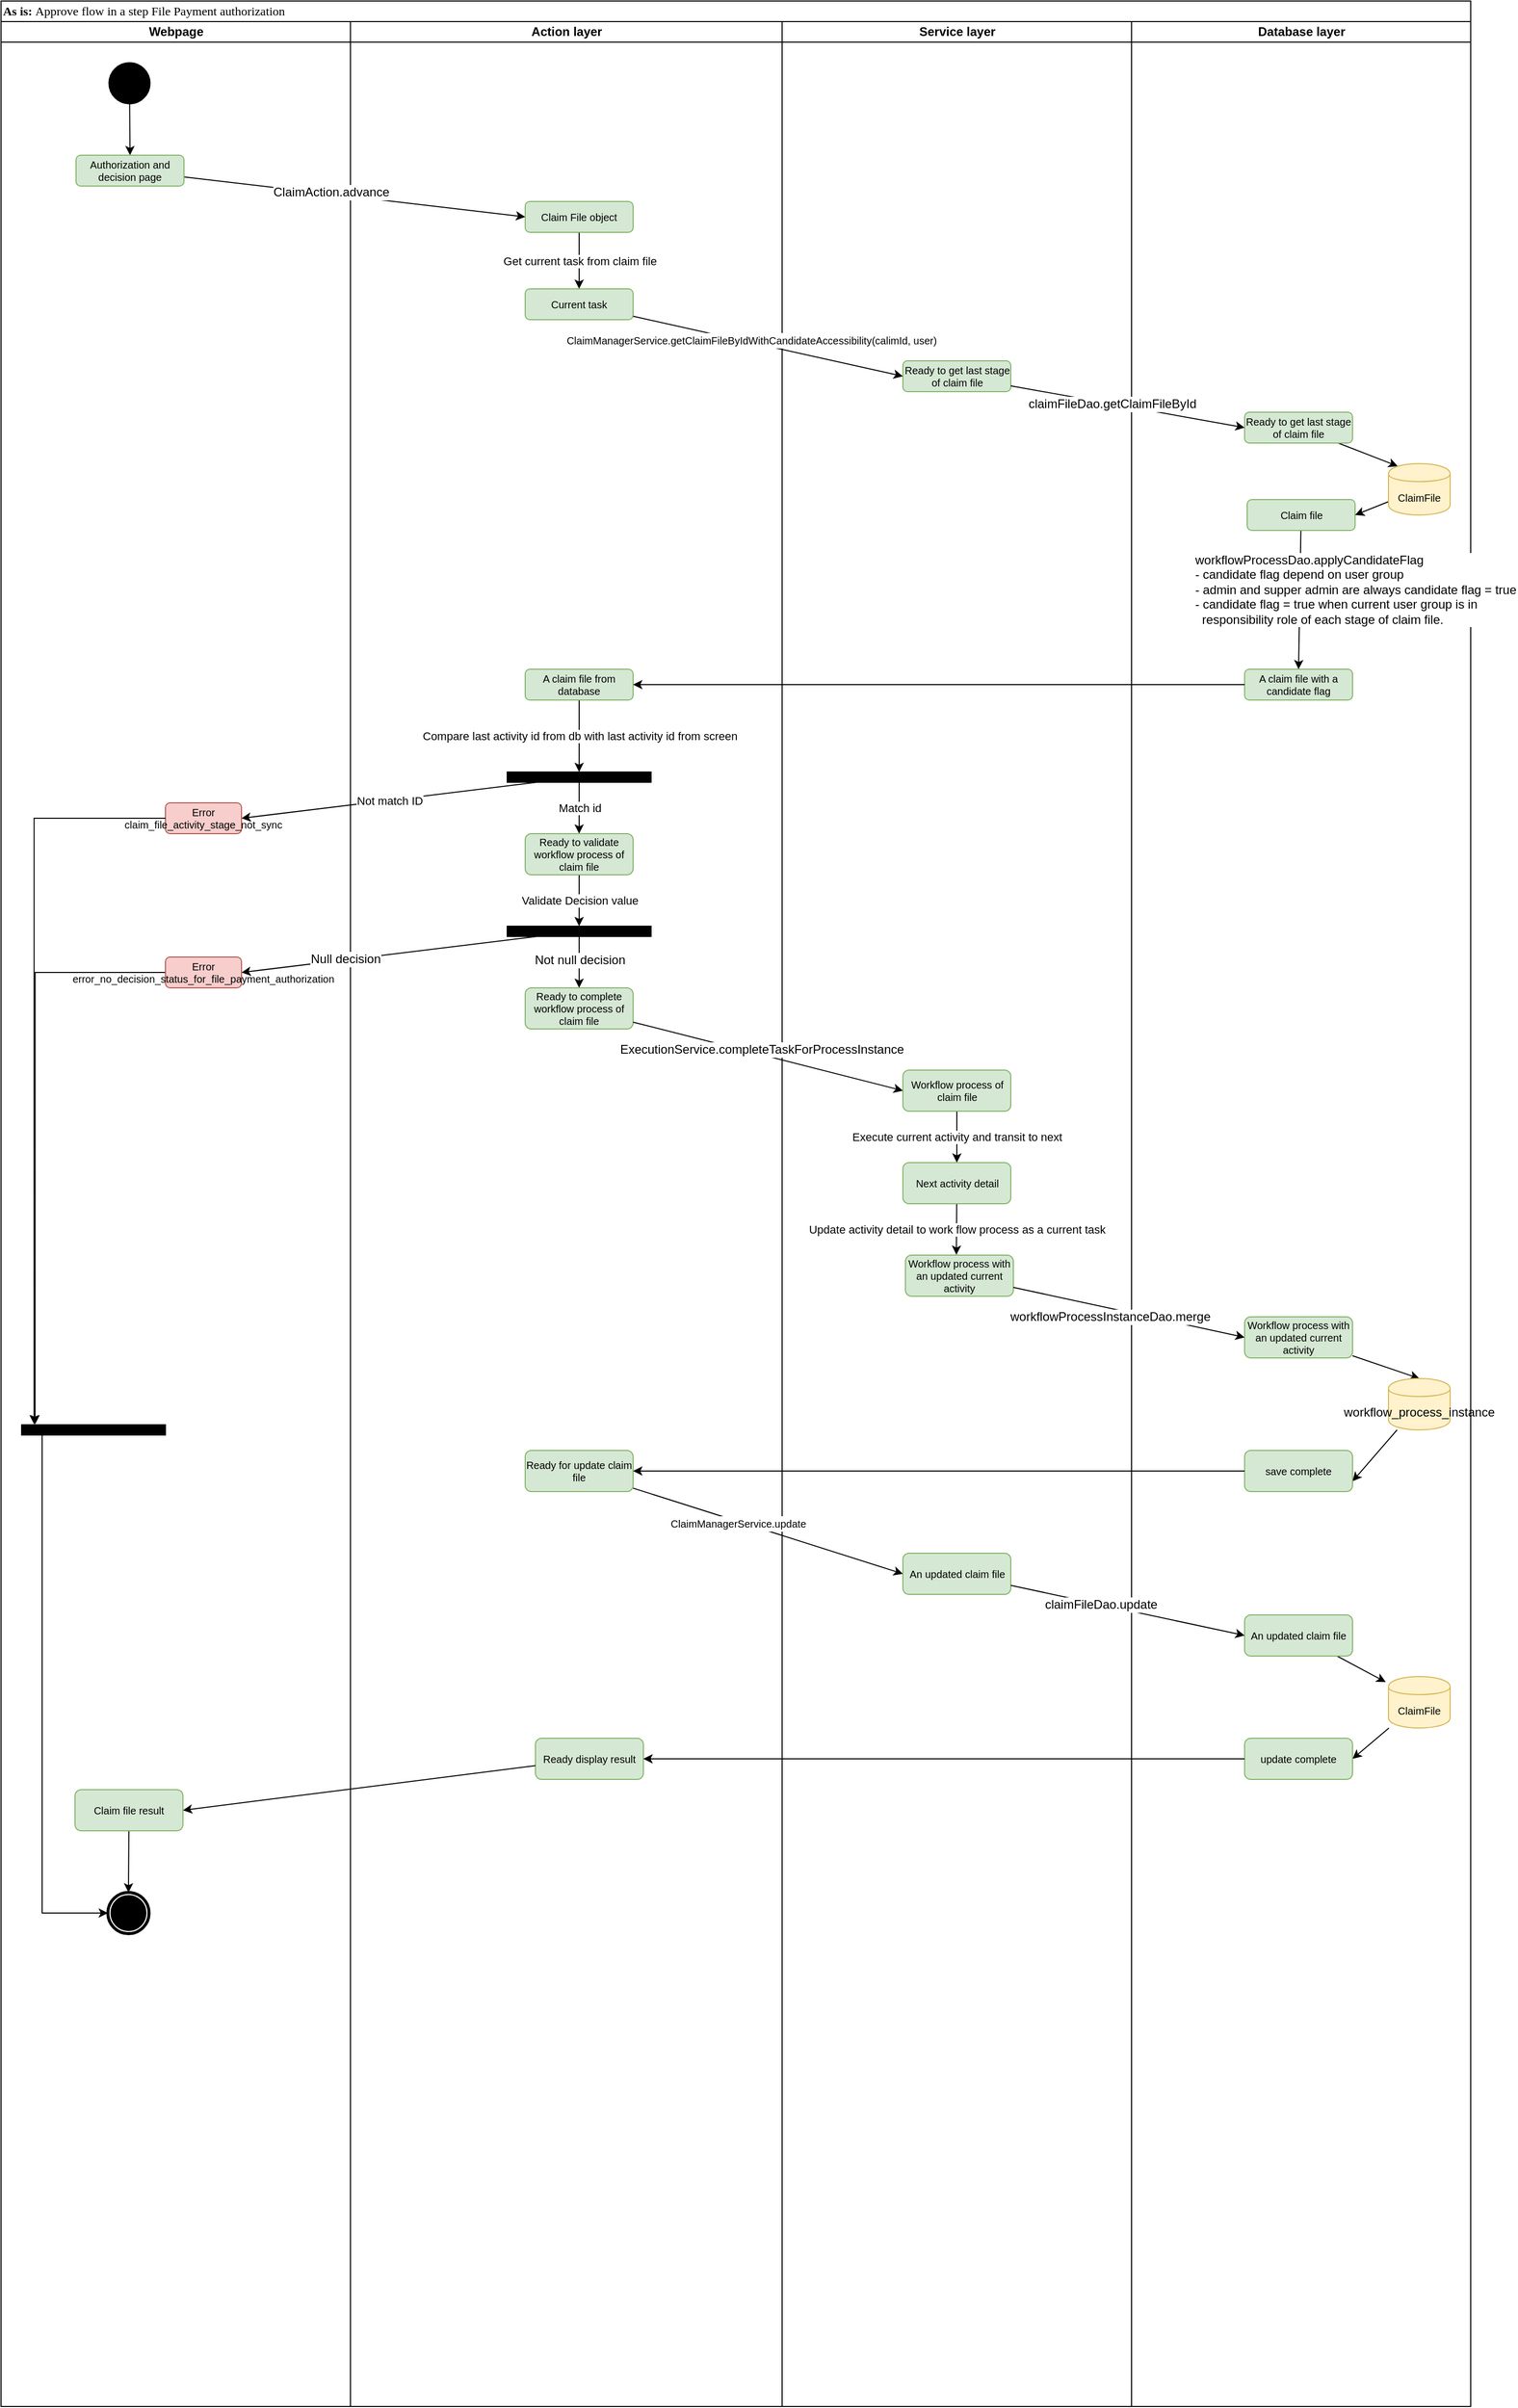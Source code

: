 <mxfile version="11.3.1" type="github" pages="1"><diagram name="Page-1" id="0783ab3e-0a74-02c8-0abd-f7b4e66b4bec"><mxGraphModel dx="1875" dy="1008" grid="1" gridSize="10" guides="1" tooltips="1" connect="1" arrows="1" fold="1" page="1" pageScale="1" pageWidth="850" pageHeight="1100" background="#ffffff" math="0" shadow="0"><root><mxCell id="0"/><mxCell id="1" parent="0"/><mxCell id="1c1d494c118603dd-1" value="As is: &lt;span style=&quot;font-weight: 400&quot;&gt;Approve flow in a step File Payment authorization&lt;/span&gt;" style="swimlane;html=1;childLayout=stackLayout;startSize=20;rounded=0;shadow=0;comic=0;labelBackgroundColor=none;strokeColor=#000000;strokeWidth=1;fillColor=#ffffff;fontFamily=Verdana;fontSize=12;fontColor=#000000;align=left;" parent="1" vertex="1"><mxGeometry x="40" y="30" width="1430" height="2340" as="geometry"/></mxCell><mxCell id="1c1d494c118603dd-2" value="Webpage" style="swimlane;html=1;startSize=20;" parent="1c1d494c118603dd-1" vertex="1"><mxGeometry y="20" width="340" height="2320" as="geometry"/></mxCell><mxCell id="o6uYyF3r6FIAQzFePDf1-14" style="edgeStyle=none;rounded=0;orthogonalLoop=1;jettySize=auto;html=1;entryX=0.5;entryY=0;entryDx=0;entryDy=0;fontSize=10;" parent="1c1d494c118603dd-2" source="60571a20871a0731-4" edge="1"><mxGeometry relative="1" as="geometry"><mxPoint x="125.5" y="130" as="targetPoint"/></mxGeometry></mxCell><mxCell id="60571a20871a0731-4" value="" style="ellipse;whiteSpace=wrap;html=1;rounded=0;shadow=0;comic=0;labelBackgroundColor=none;strokeColor=#000000;strokeWidth=1;fillColor=#000000;fontFamily=Verdana;fontSize=12;fontColor=#000000;align=center;" parent="1c1d494c118603dd-2" vertex="1"><mxGeometry x="105" y="40" width="40" height="40" as="geometry"/></mxCell><mxCell id="o6uYyF3r6FIAQzFePDf1-150" value="" style="shape=mxgraph.bpmn.shape;html=1;verticalLabelPosition=bottom;labelBackgroundColor=#ffffff;verticalAlign=top;perimeter=ellipsePerimeter;outline=end;symbol=terminate;rounded=0;shadow=0;comic=0;strokeColor=#000000;strokeWidth=1;fillColor=#ffffff;fontFamily=Verdana;fontSize=12;fontColor=#000000;align=center;" parent="1c1d494c118603dd-2" vertex="1"><mxGeometry x="104" y="1820" width="40" height="40" as="geometry"/></mxCell><mxCell id="okeoiEEO0DwhEaPH8ZXu-27" value="Error&lt;br&gt;claim_file_activity_stage_not_sync" style="rounded=1;whiteSpace=wrap;html=1;fillColor=#f8cecc;strokeColor=#b85450;fontSize=10;" parent="1c1d494c118603dd-2" vertex="1"><mxGeometry x="160" y="760" width="74" height="30" as="geometry"/></mxCell><mxCell id="eWF3iLJfMrCJOtq91uZB-3" style="edgeStyle=orthogonalEdgeStyle;rounded=0;orthogonalLoop=1;jettySize=auto;html=1;entryX=0.094;entryY=-0.043;entryDx=0;entryDy=0;entryPerimeter=0;" edge="1" parent="1c1d494c118603dd-2" source="okeoiEEO0DwhEaPH8ZXu-33" target="eWF3iLJfMrCJOtq91uZB-1"><mxGeometry relative="1" as="geometry"><Array as="points"><mxPoint x="33" y="925"/></Array></mxGeometry></mxCell><mxCell id="okeoiEEO0DwhEaPH8ZXu-33" value="Error&lt;br&gt;error_no_decision_status_for_file_payment_authorization" style="rounded=1;whiteSpace=wrap;html=1;fillColor=#f8cecc;strokeColor=#b85450;fontSize=10;" parent="1c1d494c118603dd-2" vertex="1"><mxGeometry x="160" y="910" width="74" height="30" as="geometry"/></mxCell><mxCell id="okeoiEEO0DwhEaPH8ZXu-167" style="edgeStyle=none;rounded=0;orthogonalLoop=1;jettySize=auto;html=1;entryX=0.5;entryY=0;entryDx=0;entryDy=0;" parent="1c1d494c118603dd-2" source="okeoiEEO0DwhEaPH8ZXu-165" target="o6uYyF3r6FIAQzFePDf1-150" edge="1"><mxGeometry relative="1" as="geometry"/></mxCell><mxCell id="okeoiEEO0DwhEaPH8ZXu-165" value="Claim file result" style="rounded=1;whiteSpace=wrap;html=1;fillColor=#d5e8d4;strokeColor=#82b366;fontSize=10;" parent="1c1d494c118603dd-2" vertex="1"><mxGeometry x="72" y="1720" width="105" height="40" as="geometry"/></mxCell><mxCell id="eWF3iLJfMrCJOtq91uZB-4" style="edgeStyle=orthogonalEdgeStyle;rounded=0;orthogonalLoop=1;jettySize=auto;html=1;entryX=0;entryY=0.5;entryDx=0;entryDy=0;" edge="1" parent="1c1d494c118603dd-2" source="eWF3iLJfMrCJOtq91uZB-1" target="o6uYyF3r6FIAQzFePDf1-150"><mxGeometry relative="1" as="geometry"><Array as="points"><mxPoint x="40" y="1840"/></Array></mxGeometry></mxCell><mxCell id="eWF3iLJfMrCJOtq91uZB-1" value="" style="rounded=0;whiteSpace=wrap;html=1;fillColor=#000000;" vertex="1" parent="1c1d494c118603dd-2"><mxGeometry x="20" y="1365" width="140" height="10" as="geometry"/></mxCell><mxCell id="eWF3iLJfMrCJOtq91uZB-2" style="edgeStyle=orthogonalEdgeStyle;rounded=0;orthogonalLoop=1;jettySize=auto;html=1;entryX=0.087;entryY=-0.043;entryDx=0;entryDy=0;entryPerimeter=0;" edge="1" parent="1c1d494c118603dd-2" source="okeoiEEO0DwhEaPH8ZXu-27" target="eWF3iLJfMrCJOtq91uZB-1"><mxGeometry relative="1" as="geometry"><mxPoint x="30" y="1360" as="targetPoint"/><Array as="points"><mxPoint x="32" y="775"/></Array></mxGeometry></mxCell><mxCell id="1c1d494c118603dd-3" value="Action layer" style="swimlane;html=1;startSize=20;align=center;" parent="1c1d494c118603dd-1" vertex="1"><mxGeometry x="340" y="20" width="420" height="2320" as="geometry"/></mxCell><mxCell id="okeoiEEO0DwhEaPH8ZXu-6" value="Get current task from claim file" style="edgeStyle=none;rounded=0;orthogonalLoop=1;jettySize=auto;html=1;entryX=0.5;entryY=0;entryDx=0;entryDy=0;" parent="1c1d494c118603dd-3" source="okeoiEEO0DwhEaPH8ZXu-2" target="okeoiEEO0DwhEaPH8ZXu-5" edge="1"><mxGeometry relative="1" as="geometry"/></mxCell><mxCell id="okeoiEEO0DwhEaPH8ZXu-2" value="Claim File object" style="rounded=1;whiteSpace=wrap;html=1;fillColor=#d5e8d4;strokeColor=#82b366;fontSize=10;" parent="1c1d494c118603dd-3" vertex="1"><mxGeometry x="170" y="175" width="105" height="30" as="geometry"/></mxCell><mxCell id="okeoiEEO0DwhEaPH8ZXu-5" value="Current task" style="rounded=1;whiteSpace=wrap;html=1;fillColor=#d5e8d4;strokeColor=#82b366;fontSize=10;" parent="1c1d494c118603dd-3" vertex="1"><mxGeometry x="170" y="260" width="105" height="30" as="geometry"/></mxCell><mxCell id="okeoiEEO0DwhEaPH8ZXu-26" value="Compare last activity id from db with last activity id from screen" style="edgeStyle=none;rounded=0;orthogonalLoop=1;jettySize=auto;html=1;entryX=0.5;entryY=0;entryDx=0;entryDy=0;" parent="1c1d494c118603dd-3" source="okeoiEEO0DwhEaPH8ZXu-23" target="okeoiEEO0DwhEaPH8ZXu-25" edge="1"><mxGeometry relative="1" as="geometry"/></mxCell><mxCell id="okeoiEEO0DwhEaPH8ZXu-23" value="A claim file from database" style="rounded=1;whiteSpace=wrap;html=1;fillColor=#d5e8d4;strokeColor=#82b366;fontSize=10;" parent="1c1d494c118603dd-3" vertex="1"><mxGeometry x="170" y="630" width="105" height="30" as="geometry"/></mxCell><mxCell id="okeoiEEO0DwhEaPH8ZXu-30" value="Match id" style="edgeStyle=none;rounded=0;orthogonalLoop=1;jettySize=auto;html=1;entryX=0.5;entryY=0;entryDx=0;entryDy=0;" parent="1c1d494c118603dd-3" source="okeoiEEO0DwhEaPH8ZXu-25" target="okeoiEEO0DwhEaPH8ZXu-29" edge="1"><mxGeometry relative="1" as="geometry"/></mxCell><mxCell id="okeoiEEO0DwhEaPH8ZXu-25" value="" style="rounded=0;whiteSpace=wrap;html=1;fillColor=#000000;" parent="1c1d494c118603dd-3" vertex="1"><mxGeometry x="152.5" y="730" width="140" height="10" as="geometry"/></mxCell><mxCell id="okeoiEEO0DwhEaPH8ZXu-32" value="Validate Decision value" style="edgeStyle=none;rounded=0;orthogonalLoop=1;jettySize=auto;html=1;entryX=0.5;entryY=0;entryDx=0;entryDy=0;" parent="1c1d494c118603dd-3" source="okeoiEEO0DwhEaPH8ZXu-29" target="okeoiEEO0DwhEaPH8ZXu-31" edge="1"><mxGeometry relative="1" as="geometry"/></mxCell><mxCell id="okeoiEEO0DwhEaPH8ZXu-29" value="Ready to validate workflow process of claim file" style="rounded=1;whiteSpace=wrap;html=1;fillColor=#d5e8d4;strokeColor=#82b366;fontSize=10;" parent="1c1d494c118603dd-3" vertex="1"><mxGeometry x="170" y="790" width="105" height="40" as="geometry"/></mxCell><mxCell id="okeoiEEO0DwhEaPH8ZXu-38" style="edgeStyle=none;rounded=0;orthogonalLoop=1;jettySize=auto;html=1;entryX=0.5;entryY=0;entryDx=0;entryDy=0;" parent="1c1d494c118603dd-3" source="okeoiEEO0DwhEaPH8ZXu-31" target="okeoiEEO0DwhEaPH8ZXu-37" edge="1"><mxGeometry relative="1" as="geometry"/></mxCell><mxCell id="okeoiEEO0DwhEaPH8ZXu-39" value="Not null decision" style="text;html=1;resizable=0;points=[];align=center;verticalAlign=middle;labelBackgroundColor=#ffffff;" parent="okeoiEEO0DwhEaPH8ZXu-38" vertex="1" connectable="0"><mxGeometry x="-0.456" relative="1" as="geometry"><mxPoint y="9" as="offset"/></mxGeometry></mxCell><mxCell id="okeoiEEO0DwhEaPH8ZXu-31" value="" style="rounded=0;whiteSpace=wrap;html=1;fillColor=#000000;" parent="1c1d494c118603dd-3" vertex="1"><mxGeometry x="152.5" y="880" width="140" height="10" as="geometry"/></mxCell><mxCell id="okeoiEEO0DwhEaPH8ZXu-37" value="Ready to complete workflow process of claim file" style="rounded=1;whiteSpace=wrap;html=1;fillColor=#d5e8d4;strokeColor=#82b366;fontSize=10;" parent="1c1d494c118603dd-3" vertex="1"><mxGeometry x="170" y="940" width="105" height="40" as="geometry"/></mxCell><mxCell id="okeoiEEO0DwhEaPH8ZXu-149" value="Ready for update claim file" style="rounded=1;whiteSpace=wrap;html=1;fillColor=#d5e8d4;strokeColor=#82b366;fontSize=10;" parent="1c1d494c118603dd-3" vertex="1"><mxGeometry x="170" y="1390" width="105" height="40" as="geometry"/></mxCell><mxCell id="okeoiEEO0DwhEaPH8ZXu-163" value="Ready display result" style="rounded=1;whiteSpace=wrap;html=1;fillColor=#d5e8d4;strokeColor=#82b366;fontSize=10;" parent="1c1d494c118603dd-3" vertex="1"><mxGeometry x="180" y="1670" width="105" height="40" as="geometry"/></mxCell><mxCell id="1c1d494c118603dd-4" value="Service layer" style="swimlane;html=1;startSize=20;" parent="1c1d494c118603dd-1" vertex="1"><mxGeometry x="760" y="20" width="340" height="2320" as="geometry"/></mxCell><mxCell id="okeoiEEO0DwhEaPH8ZXu-7" value="Ready to get last stage of claim file" style="rounded=1;whiteSpace=wrap;html=1;fillColor=#d5e8d4;strokeColor=#82b366;fontSize=10;" parent="1c1d494c118603dd-4" vertex="1"><mxGeometry x="117.5" y="330" width="105" height="30" as="geometry"/></mxCell><mxCell id="okeoiEEO0DwhEaPH8ZXu-90" value="Execute current activity and transit to next" style="edgeStyle=none;rounded=0;orthogonalLoop=1;jettySize=auto;html=1;entryX=0.5;entryY=0;entryDx=0;entryDy=0;" parent="1c1d494c118603dd-4" source="okeoiEEO0DwhEaPH8ZXu-42" target="okeoiEEO0DwhEaPH8ZXu-89" edge="1"><mxGeometry relative="1" as="geometry"/></mxCell><mxCell id="okeoiEEO0DwhEaPH8ZXu-42" value="Workflow process of claim file" style="rounded=1;whiteSpace=wrap;html=1;fillColor=#d5e8d4;strokeColor=#82b366;fontSize=10;" parent="1c1d494c118603dd-4" vertex="1"><mxGeometry x="117.5" y="1020" width="105" height="40" as="geometry"/></mxCell><mxCell id="okeoiEEO0DwhEaPH8ZXu-92" value="Update activity detail to work flow process as a current task" style="edgeStyle=none;rounded=0;orthogonalLoop=1;jettySize=auto;html=1;entryX=0.472;entryY=-0.008;entryDx=0;entryDy=0;entryPerimeter=0;" parent="1c1d494c118603dd-4" source="okeoiEEO0DwhEaPH8ZXu-89" target="okeoiEEO0DwhEaPH8ZXu-91" edge="1"><mxGeometry relative="1" as="geometry"/></mxCell><mxCell id="okeoiEEO0DwhEaPH8ZXu-89" value="Next activity detail" style="rounded=1;whiteSpace=wrap;html=1;fillColor=#d5e8d4;strokeColor=#82b366;fontSize=10;" parent="1c1d494c118603dd-4" vertex="1"><mxGeometry x="117.5" y="1110" width="105" height="40" as="geometry"/></mxCell><mxCell id="okeoiEEO0DwhEaPH8ZXu-91" value="Workflow process with an updated current activity" style="rounded=1;whiteSpace=wrap;html=1;fillColor=#d5e8d4;strokeColor=#82b366;fontSize=10;" parent="1c1d494c118603dd-4" vertex="1"><mxGeometry x="120" y="1200" width="105" height="40" as="geometry"/></mxCell><mxCell id="okeoiEEO0DwhEaPH8ZXu-153" value="An updated claim file" style="rounded=1;whiteSpace=wrap;html=1;fillColor=#d5e8d4;strokeColor=#82b366;fontSize=10;" parent="1c1d494c118603dd-4" vertex="1"><mxGeometry x="117.5" y="1490" width="105" height="40" as="geometry"/></mxCell><mxCell id="o6uYyF3r6FIAQzFePDf1-32" value="Database layer" style="swimlane;html=1;startSize=20;" parent="1c1d494c118603dd-1" vertex="1"><mxGeometry x="1100" y="20" width="330" height="2320" as="geometry"/></mxCell><mxCell id="okeoiEEO0DwhEaPH8ZXu-16" style="edgeStyle=none;rounded=0;orthogonalLoop=1;jettySize=auto;html=1;entryX=0.15;entryY=0.05;entryDx=0;entryDy=0;entryPerimeter=0;" parent="o6uYyF3r6FIAQzFePDf1-32" source="okeoiEEO0DwhEaPH8ZXu-10" target="okeoiEEO0DwhEaPH8ZXu-15" edge="1"><mxGeometry relative="1" as="geometry"/></mxCell><mxCell id="okeoiEEO0DwhEaPH8ZXu-10" value="Ready to get last stage of claim file" style="rounded=1;whiteSpace=wrap;html=1;fillColor=#d5e8d4;strokeColor=#82b366;fontSize=10;" parent="o6uYyF3r6FIAQzFePDf1-32" vertex="1"><mxGeometry x="110" y="380" width="105" height="30" as="geometry"/></mxCell><mxCell id="okeoiEEO0DwhEaPH8ZXu-19" style="edgeStyle=none;rounded=0;orthogonalLoop=1;jettySize=auto;html=1;entryX=0.5;entryY=0;entryDx=0;entryDy=0;" parent="o6uYyF3r6FIAQzFePDf1-32" source="okeoiEEO0DwhEaPH8ZXu-12" target="okeoiEEO0DwhEaPH8ZXu-18" edge="1"><mxGeometry relative="1" as="geometry"/></mxCell><mxCell id="okeoiEEO0DwhEaPH8ZXu-12" value="Claim file" style="rounded=1;whiteSpace=wrap;html=1;fillColor=#d5e8d4;strokeColor=#82b366;fontSize=10;" parent="o6uYyF3r6FIAQzFePDf1-32" vertex="1"><mxGeometry x="112.5" y="465" width="105" height="30" as="geometry"/></mxCell><mxCell id="okeoiEEO0DwhEaPH8ZXu-17" style="edgeStyle=none;rounded=0;orthogonalLoop=1;jettySize=auto;html=1;entryX=1;entryY=0.5;entryDx=0;entryDy=0;" parent="o6uYyF3r6FIAQzFePDf1-32" source="okeoiEEO0DwhEaPH8ZXu-15" target="okeoiEEO0DwhEaPH8ZXu-12" edge="1"><mxGeometry relative="1" as="geometry"/></mxCell><mxCell id="okeoiEEO0DwhEaPH8ZXu-15" value="ClaimFile" style="shape=cylinder;whiteSpace=wrap;html=1;boundedLbl=1;backgroundOutline=1;strokeColor=#d6b656;fillColor=#fff2cc;fontSize=10;align=center;" parent="o6uYyF3r6FIAQzFePDf1-32" vertex="1"><mxGeometry x="250" y="430" width="60" height="50" as="geometry"/></mxCell><mxCell id="okeoiEEO0DwhEaPH8ZXu-18" value="A claim file with a candidate flag" style="rounded=1;whiteSpace=wrap;html=1;fillColor=#d5e8d4;strokeColor=#82b366;fontSize=10;" parent="o6uYyF3r6FIAQzFePDf1-32" vertex="1"><mxGeometry x="110" y="630" width="105" height="30" as="geometry"/></mxCell><mxCell id="okeoiEEO0DwhEaPH8ZXu-20" value="workflowProcessDao.applyCandidateFlag&lt;br&gt;- candidate flag depend on user group&lt;br&gt;- admin and supper admin are always candidate flag = true&lt;br&gt;- candidate flag = true when current user group is in&lt;br&gt;&amp;nbsp; responsibility role of each stage of claim file." style="text;html=1;fillColor=none;labelBackgroundColor=#ffffff;" parent="o6uYyF3r6FIAQzFePDf1-32" vertex="1"><mxGeometry x="60" y="510" width="250" height="30" as="geometry"/></mxCell><mxCell id="okeoiEEO0DwhEaPH8ZXu-146" style="edgeStyle=none;rounded=0;orthogonalLoop=1;jettySize=auto;html=1;entryX=0.5;entryY=0;entryDx=0;entryDy=0;" parent="o6uYyF3r6FIAQzFePDf1-32" source="okeoiEEO0DwhEaPH8ZXu-141" target="okeoiEEO0DwhEaPH8ZXu-145" edge="1"><mxGeometry relative="1" as="geometry"/></mxCell><mxCell id="okeoiEEO0DwhEaPH8ZXu-141" value="Workflow process with an updated current activity" style="rounded=1;whiteSpace=wrap;html=1;fillColor=#d5e8d4;strokeColor=#82b366;fontSize=10;" parent="o6uYyF3r6FIAQzFePDf1-32" vertex="1"><mxGeometry x="110" y="1260" width="105" height="40" as="geometry"/></mxCell><mxCell id="okeoiEEO0DwhEaPH8ZXu-148" style="edgeStyle=none;rounded=0;orthogonalLoop=1;jettySize=auto;html=1;entryX=1;entryY=0.75;entryDx=0;entryDy=0;" parent="o6uYyF3r6FIAQzFePDf1-32" source="okeoiEEO0DwhEaPH8ZXu-145" target="okeoiEEO0DwhEaPH8ZXu-147" edge="1"><mxGeometry relative="1" as="geometry"/></mxCell><mxCell id="okeoiEEO0DwhEaPH8ZXu-145" value="&lt;span style=&quot;font-size: 12px ; text-align: left ; white-space: nowrap&quot;&gt;workflow_process_instance&lt;/span&gt;" style="shape=cylinder;whiteSpace=wrap;html=1;boundedLbl=1;backgroundOutline=1;strokeColor=#d6b656;fillColor=#fff2cc;fontSize=10;align=center;" parent="o6uYyF3r6FIAQzFePDf1-32" vertex="1"><mxGeometry x="250" y="1320" width="60" height="50" as="geometry"/></mxCell><mxCell id="okeoiEEO0DwhEaPH8ZXu-147" value="save complete" style="rounded=1;whiteSpace=wrap;html=1;fillColor=#d5e8d4;strokeColor=#82b366;fontSize=10;" parent="o6uYyF3r6FIAQzFePDf1-32" vertex="1"><mxGeometry x="110" y="1390" width="105" height="40" as="geometry"/></mxCell><mxCell id="okeoiEEO0DwhEaPH8ZXu-160" style="edgeStyle=none;rounded=0;orthogonalLoop=1;jettySize=auto;html=1;entryX=-0.045;entryY=0.106;entryDx=0;entryDy=0;entryPerimeter=0;" parent="o6uYyF3r6FIAQzFePDf1-32" source="okeoiEEO0DwhEaPH8ZXu-156" target="okeoiEEO0DwhEaPH8ZXu-159" edge="1"><mxGeometry relative="1" as="geometry"/></mxCell><mxCell id="okeoiEEO0DwhEaPH8ZXu-156" value="An updated claim file" style="rounded=1;whiteSpace=wrap;html=1;fillColor=#d5e8d4;strokeColor=#82b366;fontSize=10;" parent="o6uYyF3r6FIAQzFePDf1-32" vertex="1"><mxGeometry x="110" y="1550" width="105" height="40" as="geometry"/></mxCell><mxCell id="okeoiEEO0DwhEaPH8ZXu-162" style="edgeStyle=none;rounded=0;orthogonalLoop=1;jettySize=auto;html=1;entryX=1;entryY=0.5;entryDx=0;entryDy=0;" parent="o6uYyF3r6FIAQzFePDf1-32" source="okeoiEEO0DwhEaPH8ZXu-159" target="okeoiEEO0DwhEaPH8ZXu-161" edge="1"><mxGeometry relative="1" as="geometry"/></mxCell><mxCell id="okeoiEEO0DwhEaPH8ZXu-159" value="ClaimFile" style="shape=cylinder;whiteSpace=wrap;html=1;boundedLbl=1;backgroundOutline=1;strokeColor=#d6b656;fillColor=#fff2cc;fontSize=10;align=center;" parent="o6uYyF3r6FIAQzFePDf1-32" vertex="1"><mxGeometry x="250" y="1610" width="60" height="50" as="geometry"/></mxCell><mxCell id="okeoiEEO0DwhEaPH8ZXu-161" value="update complete" style="rounded=1;whiteSpace=wrap;html=1;fillColor=#d5e8d4;strokeColor=#82b366;fontSize=10;" parent="o6uYyF3r6FIAQzFePDf1-32" vertex="1"><mxGeometry x="110" y="1670" width="105" height="40" as="geometry"/></mxCell><mxCell id="okeoiEEO0DwhEaPH8ZXu-8" style="edgeStyle=none;rounded=0;orthogonalLoop=1;jettySize=auto;html=1;entryX=0;entryY=0.5;entryDx=0;entryDy=0;" parent="1c1d494c118603dd-1" source="okeoiEEO0DwhEaPH8ZXu-5" target="okeoiEEO0DwhEaPH8ZXu-7" edge="1"><mxGeometry relative="1" as="geometry"/></mxCell><mxCell id="okeoiEEO0DwhEaPH8ZXu-9" value="&lt;span style=&quot;font-size: 10px&quot;&gt;ClaimManagerService.getClaimFileByIdWithCandidateAccessibility(calimId, user)&lt;/span&gt;" style="text;html=1;resizable=0;points=[];align=center;verticalAlign=middle;labelBackgroundColor=#ffffff;" parent="okeoiEEO0DwhEaPH8ZXu-8" vertex="1" connectable="0"><mxGeometry x="-0.104" y="-1" relative="1" as="geometry"><mxPoint x="-2.5" y="-4" as="offset"/></mxGeometry></mxCell><mxCell id="okeoiEEO0DwhEaPH8ZXu-13" style="edgeStyle=none;rounded=0;orthogonalLoop=1;jettySize=auto;html=1;entryX=0;entryY=0.5;entryDx=0;entryDy=0;" parent="1c1d494c118603dd-1" source="okeoiEEO0DwhEaPH8ZXu-7" target="okeoiEEO0DwhEaPH8ZXu-10" edge="1"><mxGeometry relative="1" as="geometry"/></mxCell><mxCell id="okeoiEEO0DwhEaPH8ZXu-14" value="claimFileDao.getClaimFileById" style="text;html=1;resizable=0;points=[];align=center;verticalAlign=middle;labelBackgroundColor=#ffffff;" parent="okeoiEEO0DwhEaPH8ZXu-13" vertex="1" connectable="0"><mxGeometry x="-0.135" relative="1" as="geometry"><mxPoint as="offset"/></mxGeometry></mxCell><mxCell id="okeoiEEO0DwhEaPH8ZXu-24" style="edgeStyle=none;rounded=0;orthogonalLoop=1;jettySize=auto;html=1;entryX=1;entryY=0.5;entryDx=0;entryDy=0;" parent="1c1d494c118603dd-1" source="okeoiEEO0DwhEaPH8ZXu-18" target="okeoiEEO0DwhEaPH8ZXu-23" edge="1"><mxGeometry relative="1" as="geometry"/></mxCell><mxCell id="okeoiEEO0DwhEaPH8ZXu-28" value="Not match ID" style="edgeStyle=none;rounded=0;orthogonalLoop=1;jettySize=auto;html=1;entryX=1;entryY=0.5;entryDx=0;entryDy=0;" parent="1c1d494c118603dd-1" source="okeoiEEO0DwhEaPH8ZXu-25" target="okeoiEEO0DwhEaPH8ZXu-27" edge="1"><mxGeometry relative="1" as="geometry"/></mxCell><mxCell id="okeoiEEO0DwhEaPH8ZXu-35" style="edgeStyle=none;rounded=0;orthogonalLoop=1;jettySize=auto;html=1;entryX=1;entryY=0.5;entryDx=0;entryDy=0;" parent="1c1d494c118603dd-1" source="okeoiEEO0DwhEaPH8ZXu-31" target="okeoiEEO0DwhEaPH8ZXu-33" edge="1"><mxGeometry relative="1" as="geometry"/></mxCell><mxCell id="okeoiEEO0DwhEaPH8ZXu-36" value="Null decision" style="text;html=1;resizable=0;points=[];align=center;verticalAlign=middle;labelBackgroundColor=#ffffff;" parent="okeoiEEO0DwhEaPH8ZXu-35" vertex="1" connectable="0"><mxGeometry x="0.296" y="-1" relative="1" as="geometry"><mxPoint as="offset"/></mxGeometry></mxCell><mxCell id="okeoiEEO0DwhEaPH8ZXu-43" style="edgeStyle=none;rounded=0;orthogonalLoop=1;jettySize=auto;html=1;entryX=0;entryY=0.5;entryDx=0;entryDy=0;" parent="1c1d494c118603dd-1" source="okeoiEEO0DwhEaPH8ZXu-37" target="okeoiEEO0DwhEaPH8ZXu-42" edge="1"><mxGeometry relative="1" as="geometry"/></mxCell><mxCell id="okeoiEEO0DwhEaPH8ZXu-44" value="ExecutionService.completeTaskForProcessInstance" style="text;html=1;resizable=0;points=[];align=center;verticalAlign=middle;labelBackgroundColor=#ffffff;" parent="okeoiEEO0DwhEaPH8ZXu-43" vertex="1" connectable="0"><mxGeometry x="-0.207" y="-1" relative="1" as="geometry"><mxPoint x="21" y="-1" as="offset"/></mxGeometry></mxCell><mxCell id="okeoiEEO0DwhEaPH8ZXu-142" style="edgeStyle=none;rounded=0;orthogonalLoop=1;jettySize=auto;html=1;entryX=0;entryY=0.5;entryDx=0;entryDy=0;" parent="1c1d494c118603dd-1" source="okeoiEEO0DwhEaPH8ZXu-91" target="okeoiEEO0DwhEaPH8ZXu-141" edge="1"><mxGeometry relative="1" as="geometry"/></mxCell><mxCell id="okeoiEEO0DwhEaPH8ZXu-143" value="workflowProcessInstanceDao.merge" style="text;html=1;resizable=0;points=[];align=center;verticalAlign=middle;labelBackgroundColor=#ffffff;" parent="okeoiEEO0DwhEaPH8ZXu-142" vertex="1" connectable="0"><mxGeometry x="-0.286" relative="1" as="geometry"><mxPoint x="14" y="11" as="offset"/></mxGeometry></mxCell><mxCell id="okeoiEEO0DwhEaPH8ZXu-152" style="edgeStyle=none;rounded=0;orthogonalLoop=1;jettySize=auto;html=1;entryX=1;entryY=0.5;entryDx=0;entryDy=0;" parent="1c1d494c118603dd-1" source="okeoiEEO0DwhEaPH8ZXu-147" target="okeoiEEO0DwhEaPH8ZXu-149" edge="1"><mxGeometry relative="1" as="geometry"/></mxCell><mxCell id="okeoiEEO0DwhEaPH8ZXu-154" style="edgeStyle=none;rounded=0;orthogonalLoop=1;jettySize=auto;html=1;entryX=0;entryY=0.5;entryDx=0;entryDy=0;" parent="1c1d494c118603dd-1" source="okeoiEEO0DwhEaPH8ZXu-149" target="okeoiEEO0DwhEaPH8ZXu-153" edge="1"><mxGeometry relative="1" as="geometry"/></mxCell><mxCell id="okeoiEEO0DwhEaPH8ZXu-155" value="&lt;span style=&quot;font-size: 10px&quot;&gt;ClaimManagerService.update&lt;/span&gt;" style="text;html=1;resizable=0;points=[];align=center;verticalAlign=middle;labelBackgroundColor=#ffffff;" parent="okeoiEEO0DwhEaPH8ZXu-154" vertex="1" connectable="0"><mxGeometry x="-0.219" y="-2" relative="1" as="geometry"><mxPoint as="offset"/></mxGeometry></mxCell><mxCell id="okeoiEEO0DwhEaPH8ZXu-157" style="edgeStyle=none;rounded=0;orthogonalLoop=1;jettySize=auto;html=1;entryX=0;entryY=0.5;entryDx=0;entryDy=0;" parent="1c1d494c118603dd-1" source="okeoiEEO0DwhEaPH8ZXu-153" target="okeoiEEO0DwhEaPH8ZXu-156" edge="1"><mxGeometry relative="1" as="geometry"/></mxCell><mxCell id="okeoiEEO0DwhEaPH8ZXu-158" value="claimFileDao.update" style="text;html=1;resizable=0;points=[];align=center;verticalAlign=middle;labelBackgroundColor=#ffffff;" parent="okeoiEEO0DwhEaPH8ZXu-157" vertex="1" connectable="0"><mxGeometry x="-0.343" y="-1" relative="1" as="geometry"><mxPoint x="12.5" y="1.5" as="offset"/></mxGeometry></mxCell><mxCell id="okeoiEEO0DwhEaPH8ZXu-164" style="edgeStyle=none;rounded=0;orthogonalLoop=1;jettySize=auto;html=1;entryX=1;entryY=0.5;entryDx=0;entryDy=0;" parent="1c1d494c118603dd-1" source="okeoiEEO0DwhEaPH8ZXu-161" target="okeoiEEO0DwhEaPH8ZXu-163" edge="1"><mxGeometry relative="1" as="geometry"/></mxCell><mxCell id="okeoiEEO0DwhEaPH8ZXu-166" style="edgeStyle=none;rounded=0;orthogonalLoop=1;jettySize=auto;html=1;entryX=1;entryY=0.5;entryDx=0;entryDy=0;" parent="1c1d494c118603dd-1" source="okeoiEEO0DwhEaPH8ZXu-163" target="okeoiEEO0DwhEaPH8ZXu-165" edge="1"><mxGeometry relative="1" as="geometry"/></mxCell><mxCell id="okeoiEEO0DwhEaPH8ZXu-3" style="rounded=0;orthogonalLoop=1;jettySize=auto;html=1;entryX=0;entryY=0.5;entryDx=0;entryDy=0;" parent="1" source="okeoiEEO0DwhEaPH8ZXu-1" target="okeoiEEO0DwhEaPH8ZXu-2" edge="1"><mxGeometry relative="1" as="geometry"/></mxCell><mxCell id="okeoiEEO0DwhEaPH8ZXu-4" value="ClaimAction.advance" style="text;html=1;resizable=0;points=[];align=center;verticalAlign=middle;labelBackgroundColor=#ffffff;" parent="okeoiEEO0DwhEaPH8ZXu-3" vertex="1" connectable="0"><mxGeometry x="-0.143" y="2" relative="1" as="geometry"><mxPoint as="offset"/></mxGeometry></mxCell><mxCell id="okeoiEEO0DwhEaPH8ZXu-1" value="Authorization and decision page" style="rounded=1;whiteSpace=wrap;html=1;fillColor=#d5e8d4;strokeColor=#82b366;fontSize=10;" parent="1" vertex="1"><mxGeometry x="113" y="180" width="105" height="30" as="geometry"/></mxCell></root></mxGraphModel></diagram></mxfile>